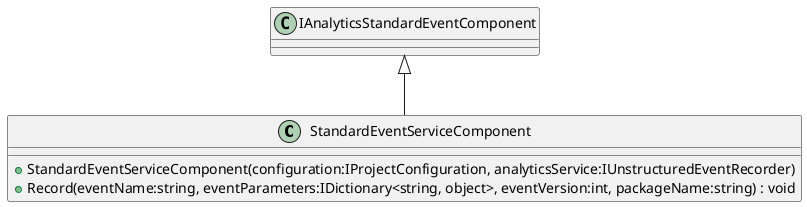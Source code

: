 @startuml
class StandardEventServiceComponent {
    + StandardEventServiceComponent(configuration:IProjectConfiguration, analyticsService:IUnstructuredEventRecorder)
    + Record(eventName:string, eventParameters:IDictionary<string, object>, eventVersion:int, packageName:string) : void
}
IAnalyticsStandardEventComponent <|-- StandardEventServiceComponent
@enduml
